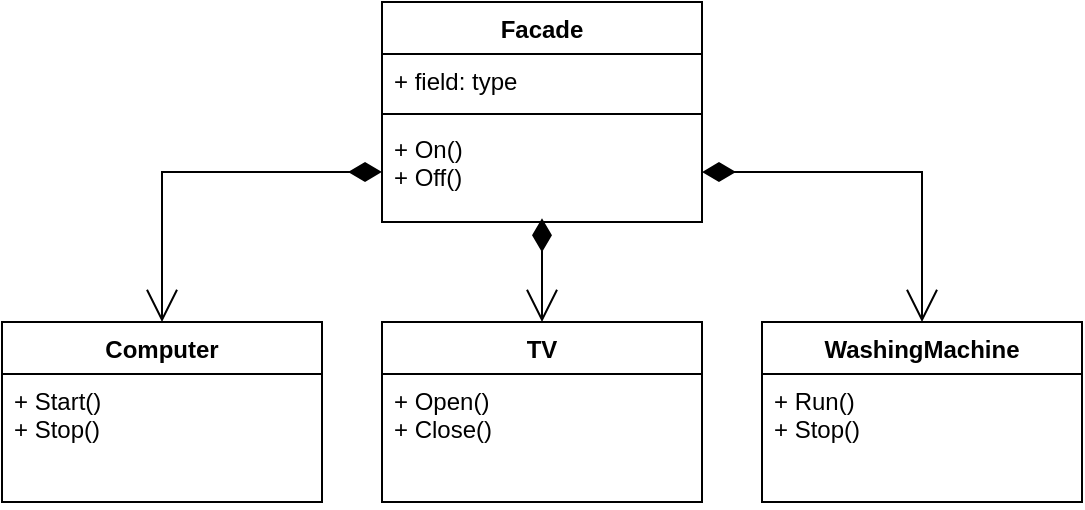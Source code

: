 <mxfile version="21.2.7" type="device">
  <diagram id="uQdR--94RYArku2gj2dA" name="第 1 页">
    <mxGraphModel dx="1434" dy="854" grid="1" gridSize="10" guides="1" tooltips="1" connect="1" arrows="1" fold="1" page="1" pageScale="1" pageWidth="827" pageHeight="1169" math="0" shadow="0">
      <root>
        <mxCell id="0" />
        <mxCell id="1" parent="0" />
        <mxCell id="UutbNh454OOQfIS9sqqM-1" value="Facade" style="swimlane;fontStyle=1;align=center;verticalAlign=top;childLayout=stackLayout;horizontal=1;startSize=26;horizontalStack=0;resizeParent=1;resizeParentMax=0;resizeLast=0;collapsible=1;marginBottom=0;whiteSpace=wrap;html=1;" vertex="1" parent="1">
          <mxGeometry x="580" y="140" width="160" height="110" as="geometry" />
        </mxCell>
        <mxCell id="UutbNh454OOQfIS9sqqM-2" value="+ field: type" style="text;strokeColor=none;fillColor=none;align=left;verticalAlign=top;spacingLeft=4;spacingRight=4;overflow=hidden;rotatable=0;points=[[0,0.5],[1,0.5]];portConstraint=eastwest;whiteSpace=wrap;html=1;" vertex="1" parent="UutbNh454OOQfIS9sqqM-1">
          <mxGeometry y="26" width="160" height="26" as="geometry" />
        </mxCell>
        <mxCell id="UutbNh454OOQfIS9sqqM-3" value="" style="line;strokeWidth=1;fillColor=none;align=left;verticalAlign=middle;spacingTop=-1;spacingLeft=3;spacingRight=3;rotatable=0;labelPosition=right;points=[];portConstraint=eastwest;strokeColor=inherit;" vertex="1" parent="UutbNh454OOQfIS9sqqM-1">
          <mxGeometry y="52" width="160" height="8" as="geometry" />
        </mxCell>
        <mxCell id="UutbNh454OOQfIS9sqqM-4" value="+ On()&lt;br&gt;+ Off()" style="text;strokeColor=none;fillColor=none;align=left;verticalAlign=top;spacingLeft=4;spacingRight=4;overflow=hidden;rotatable=0;points=[[0,0.5],[1,0.5]];portConstraint=eastwest;whiteSpace=wrap;html=1;" vertex="1" parent="UutbNh454OOQfIS9sqqM-1">
          <mxGeometry y="60" width="160" height="50" as="geometry" />
        </mxCell>
        <mxCell id="UutbNh454OOQfIS9sqqM-5" value="Computer" style="swimlane;fontStyle=1;align=center;verticalAlign=top;childLayout=stackLayout;horizontal=1;startSize=26;horizontalStack=0;resizeParent=1;resizeParentMax=0;resizeLast=0;collapsible=1;marginBottom=0;whiteSpace=wrap;html=1;" vertex="1" parent="1">
          <mxGeometry x="390" y="300" width="160" height="90" as="geometry" />
        </mxCell>
        <mxCell id="UutbNh454OOQfIS9sqqM-8" value="+ Start()&lt;br&gt;+ Stop()" style="text;strokeColor=none;fillColor=none;align=left;verticalAlign=top;spacingLeft=4;spacingRight=4;overflow=hidden;rotatable=0;points=[[0,0.5],[1,0.5]];portConstraint=eastwest;whiteSpace=wrap;html=1;" vertex="1" parent="UutbNh454OOQfIS9sqqM-5">
          <mxGeometry y="26" width="160" height="64" as="geometry" />
        </mxCell>
        <mxCell id="UutbNh454OOQfIS9sqqM-19" style="edgeStyle=orthogonalEdgeStyle;rounded=0;orthogonalLoop=1;jettySize=auto;html=1;exitX=0.5;exitY=0;exitDx=0;exitDy=0;entryX=0.5;entryY=0.962;entryDx=0;entryDy=0;entryPerimeter=0;endArrow=diamondThin;endFill=1;startArrow=open;startFill=0;endSize=14;startSize=14;" edge="1" parent="1" source="UutbNh454OOQfIS9sqqM-9" target="UutbNh454OOQfIS9sqqM-4">
          <mxGeometry relative="1" as="geometry" />
        </mxCell>
        <mxCell id="UutbNh454OOQfIS9sqqM-9" value="TV" style="swimlane;fontStyle=1;align=center;verticalAlign=top;childLayout=stackLayout;horizontal=1;startSize=26;horizontalStack=0;resizeParent=1;resizeParentMax=0;resizeLast=0;collapsible=1;marginBottom=0;whiteSpace=wrap;html=1;" vertex="1" parent="1">
          <mxGeometry x="580" y="300" width="160" height="90" as="geometry" />
        </mxCell>
        <mxCell id="UutbNh454OOQfIS9sqqM-12" value="+ Open()&lt;br&gt;+ Close()" style="text;strokeColor=none;fillColor=none;align=left;verticalAlign=top;spacingLeft=4;spacingRight=4;overflow=hidden;rotatable=0;points=[[0,0.5],[1,0.5]];portConstraint=eastwest;whiteSpace=wrap;html=1;" vertex="1" parent="UutbNh454OOQfIS9sqqM-9">
          <mxGeometry y="26" width="160" height="64" as="geometry" />
        </mxCell>
        <mxCell id="UutbNh454OOQfIS9sqqM-13" value="WashingMachine" style="swimlane;fontStyle=1;align=center;verticalAlign=top;childLayout=stackLayout;horizontal=1;startSize=26;horizontalStack=0;resizeParent=1;resizeParentMax=0;resizeLast=0;collapsible=1;marginBottom=0;whiteSpace=wrap;html=1;" vertex="1" parent="1">
          <mxGeometry x="770" y="300" width="160" height="90" as="geometry" />
        </mxCell>
        <mxCell id="UutbNh454OOQfIS9sqqM-16" value="+ Run()&lt;br&gt;+ Stop()" style="text;strokeColor=none;fillColor=none;align=left;verticalAlign=top;spacingLeft=4;spacingRight=4;overflow=hidden;rotatable=0;points=[[0,0.5],[1,0.5]];portConstraint=eastwest;whiteSpace=wrap;html=1;" vertex="1" parent="UutbNh454OOQfIS9sqqM-13">
          <mxGeometry y="26" width="160" height="64" as="geometry" />
        </mxCell>
        <mxCell id="UutbNh454OOQfIS9sqqM-17" style="edgeStyle=orthogonalEdgeStyle;rounded=0;orthogonalLoop=1;jettySize=auto;html=1;exitX=0;exitY=0.5;exitDx=0;exitDy=0;entryX=0.5;entryY=0;entryDx=0;entryDy=0;endArrow=open;endFill=0;startArrow=diamondThin;startFill=1;endSize=14;startSize=14;" edge="1" parent="1" source="UutbNh454OOQfIS9sqqM-4" target="UutbNh454OOQfIS9sqqM-5">
          <mxGeometry relative="1" as="geometry" />
        </mxCell>
        <mxCell id="UutbNh454OOQfIS9sqqM-18" style="edgeStyle=orthogonalEdgeStyle;rounded=0;orthogonalLoop=1;jettySize=auto;html=1;exitX=1;exitY=0.5;exitDx=0;exitDy=0;endArrow=open;endFill=0;startArrow=diamondThin;startFill=1;endSize=14;startSize=14;" edge="1" parent="1" source="UutbNh454OOQfIS9sqqM-4" target="UutbNh454OOQfIS9sqqM-13">
          <mxGeometry relative="1" as="geometry" />
        </mxCell>
      </root>
    </mxGraphModel>
  </diagram>
</mxfile>
